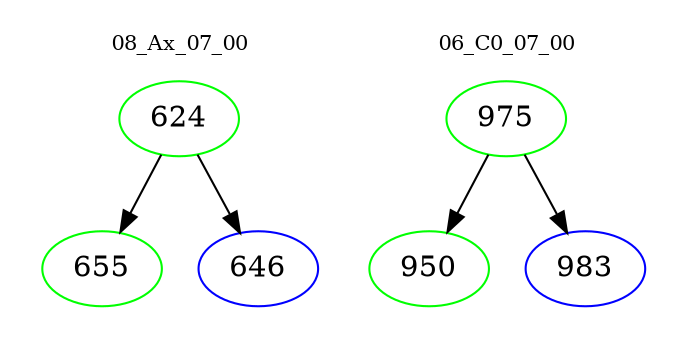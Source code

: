 digraph{
subgraph cluster_0 {
color = white
label = "08_Ax_07_00";
fontsize=10;
T0_624 [label="624", color="green"]
T0_624 -> T0_655 [color="black"]
T0_655 [label="655", color="green"]
T0_624 -> T0_646 [color="black"]
T0_646 [label="646", color="blue"]
}
subgraph cluster_1 {
color = white
label = "06_C0_07_00";
fontsize=10;
T1_975 [label="975", color="green"]
T1_975 -> T1_950 [color="black"]
T1_950 [label="950", color="green"]
T1_975 -> T1_983 [color="black"]
T1_983 [label="983", color="blue"]
}
}
